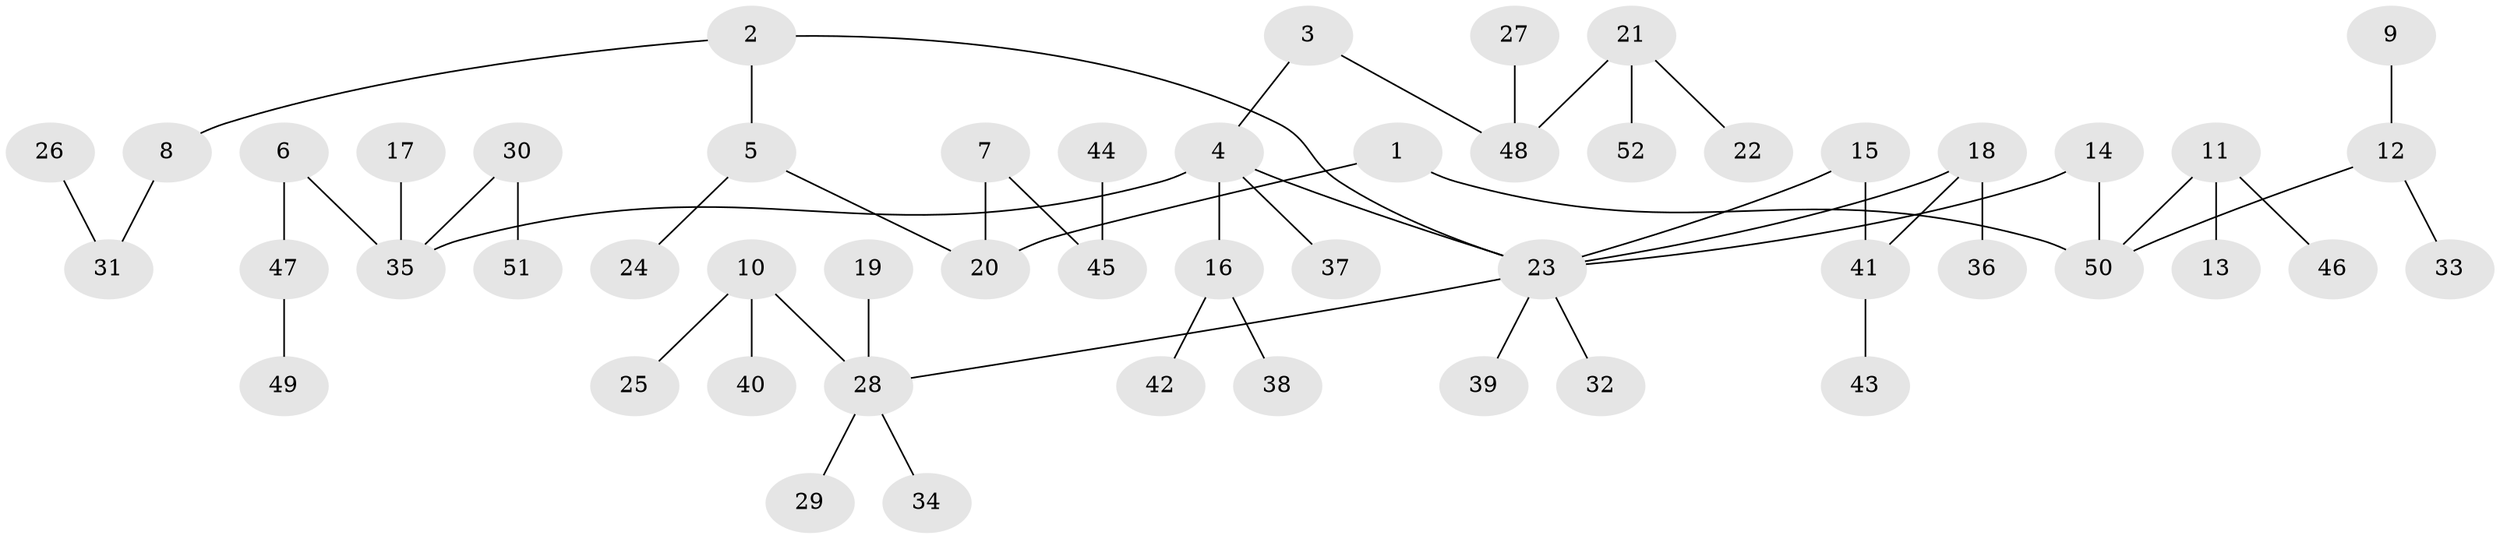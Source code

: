 // original degree distribution, {6: 0.02912621359223301, 4: 0.08737864077669903, 2: 0.23300970873786409, 10: 0.009708737864077669, 5: 0.009708737864077669, 3: 0.1262135922330097, 1: 0.5048543689320388}
// Generated by graph-tools (version 1.1) at 2025/00/03/09/25 03:00:59]
// undirected, 52 vertices, 53 edges
graph export_dot {
graph [start="1"]
  node [color=gray90,style=filled];
  1;
  2;
  3;
  4;
  5;
  6;
  7;
  8;
  9;
  10;
  11;
  12;
  13;
  14;
  15;
  16;
  17;
  18;
  19;
  20;
  21;
  22;
  23;
  24;
  25;
  26;
  27;
  28;
  29;
  30;
  31;
  32;
  33;
  34;
  35;
  36;
  37;
  38;
  39;
  40;
  41;
  42;
  43;
  44;
  45;
  46;
  47;
  48;
  49;
  50;
  51;
  52;
  1 -- 20 [weight=1.0];
  1 -- 50 [weight=1.0];
  2 -- 5 [weight=1.0];
  2 -- 8 [weight=1.0];
  2 -- 23 [weight=1.0];
  3 -- 4 [weight=1.0];
  3 -- 48 [weight=1.0];
  4 -- 16 [weight=1.0];
  4 -- 23 [weight=1.0];
  4 -- 35 [weight=1.0];
  4 -- 37 [weight=1.0];
  5 -- 20 [weight=1.0];
  5 -- 24 [weight=1.0];
  6 -- 35 [weight=1.0];
  6 -- 47 [weight=1.0];
  7 -- 20 [weight=1.0];
  7 -- 45 [weight=1.0];
  8 -- 31 [weight=1.0];
  9 -- 12 [weight=1.0];
  10 -- 25 [weight=1.0];
  10 -- 28 [weight=1.0];
  10 -- 40 [weight=1.0];
  11 -- 13 [weight=1.0];
  11 -- 46 [weight=1.0];
  11 -- 50 [weight=1.0];
  12 -- 33 [weight=1.0];
  12 -- 50 [weight=1.0];
  14 -- 23 [weight=1.0];
  14 -- 50 [weight=1.0];
  15 -- 23 [weight=1.0];
  15 -- 41 [weight=1.0];
  16 -- 38 [weight=1.0];
  16 -- 42 [weight=1.0];
  17 -- 35 [weight=1.0];
  18 -- 23 [weight=1.0];
  18 -- 36 [weight=1.0];
  18 -- 41 [weight=1.0];
  19 -- 28 [weight=1.0];
  21 -- 22 [weight=1.0];
  21 -- 48 [weight=1.0];
  21 -- 52 [weight=1.0];
  23 -- 28 [weight=1.0];
  23 -- 32 [weight=1.0];
  23 -- 39 [weight=1.0];
  26 -- 31 [weight=1.0];
  27 -- 48 [weight=1.0];
  28 -- 29 [weight=1.0];
  28 -- 34 [weight=1.0];
  30 -- 35 [weight=1.0];
  30 -- 51 [weight=1.0];
  41 -- 43 [weight=1.0];
  44 -- 45 [weight=1.0];
  47 -- 49 [weight=1.0];
}

